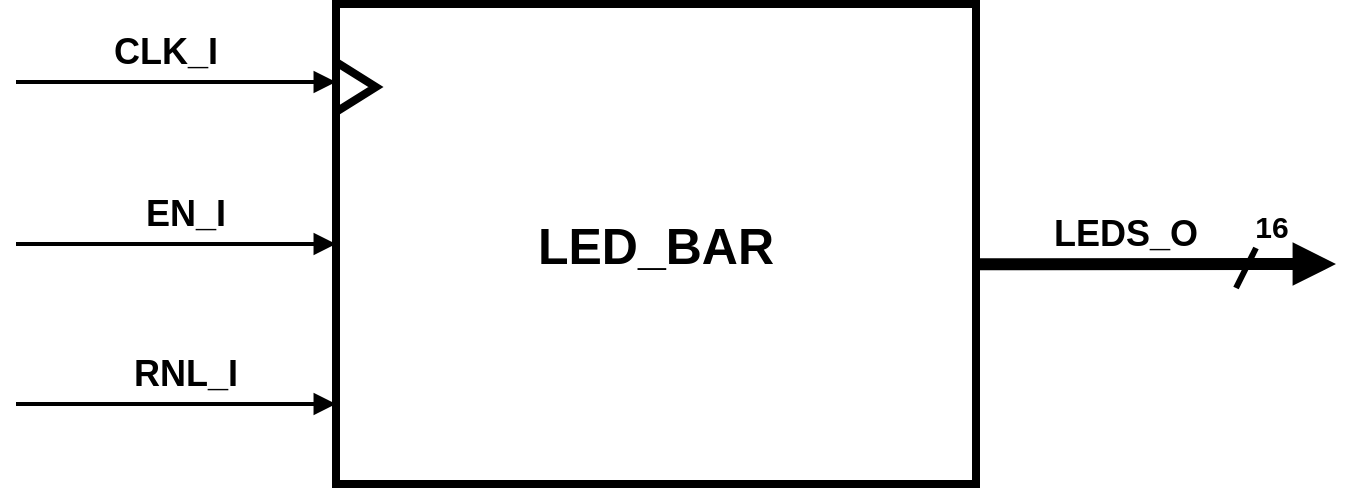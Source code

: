 <mxfile version="22.1.2" type="device">
  <diagram name="Page-1" id="utqeK0IEWmkn4AjvFvEs">
    <mxGraphModel dx="1195" dy="737" grid="1" gridSize="10" guides="1" tooltips="1" connect="1" arrows="1" fold="1" page="1" pageScale="1" pageWidth="850" pageHeight="1100" math="0" shadow="0">
      <root>
        <mxCell id="0" />
        <mxCell id="1" parent="0" />
        <mxCell id="5VDuDC89A9lGZ3pBvE5i-1" value="&lt;font size=&quot;1&quot; style=&quot;&quot;&gt;&lt;b style=&quot;font-size: 25px;&quot;&gt;LED_BAR&lt;/b&gt;&lt;/font&gt;" style="rounded=0;whiteSpace=wrap;html=1;strokeWidth=4;" vertex="1" parent="1">
          <mxGeometry x="240" y="280" width="320" height="240" as="geometry" />
        </mxCell>
        <mxCell id="5VDuDC89A9lGZ3pBvE5i-2" value="" style="endArrow=block;html=1;strokeWidth=2;endFill=1;rounded=0;" edge="1" parent="1">
          <mxGeometry width="50" height="50" relative="1" as="geometry">
            <mxPoint x="80" y="400" as="sourcePoint" />
            <mxPoint x="240" y="400" as="targetPoint" />
          </mxGeometry>
        </mxCell>
        <mxCell id="5VDuDC89A9lGZ3pBvE5i-3" value="" style="endArrow=block;html=1;strokeWidth=2;endFill=1;rounded=0;" edge="1" parent="1">
          <mxGeometry width="50" height="50" relative="1" as="geometry">
            <mxPoint x="80" y="319" as="sourcePoint" />
            <mxPoint x="240" y="319" as="targetPoint" />
          </mxGeometry>
        </mxCell>
        <mxCell id="5VDuDC89A9lGZ3pBvE5i-4" value="&lt;font size=&quot;1&quot; style=&quot;&quot;&gt;&lt;b style=&quot;font-size: 18px;&quot;&gt;CLK_I&lt;/b&gt;&lt;/font&gt;" style="text;html=1;strokeColor=none;fillColor=none;align=center;verticalAlign=middle;whiteSpace=wrap;rounded=0;fontSize=16;" vertex="1" parent="1">
          <mxGeometry x="120" y="289" width="70" height="30" as="geometry" />
        </mxCell>
        <mxCell id="5VDuDC89A9lGZ3pBvE5i-5" value="&lt;font size=&quot;1&quot; style=&quot;&quot;&gt;&lt;b style=&quot;font-size: 18px;&quot;&gt;EN_I&lt;/b&gt;&lt;/font&gt;" style="text;html=1;strokeColor=none;fillColor=none;align=center;verticalAlign=middle;whiteSpace=wrap;rounded=0;fontSize=16;" vertex="1" parent="1">
          <mxGeometry x="130" y="370" width="70" height="30" as="geometry" />
        </mxCell>
        <mxCell id="5VDuDC89A9lGZ3pBvE5i-6" value="" style="triangle;whiteSpace=wrap;html=1;strokeWidth=4;" vertex="1" parent="1">
          <mxGeometry x="240" y="309" width="20" height="25" as="geometry" />
        </mxCell>
        <mxCell id="5VDuDC89A9lGZ3pBvE5i-65" value="" style="endArrow=block;html=1;strokeWidth=6;endFill=1;rounded=0;exitX=1.004;exitY=0.542;exitDx=0;exitDy=0;exitPerimeter=0;" edge="1" parent="1" source="5VDuDC89A9lGZ3pBvE5i-1">
          <mxGeometry width="50" height="50" relative="1" as="geometry">
            <mxPoint x="580" y="410" as="sourcePoint" />
            <mxPoint x="740" y="410" as="targetPoint" />
          </mxGeometry>
        </mxCell>
        <mxCell id="5VDuDC89A9lGZ3pBvE5i-66" value="&lt;font size=&quot;1&quot; style=&quot;&quot;&gt;&lt;b style=&quot;font-size: 18px;&quot;&gt;LEDS_O&lt;/b&gt;&lt;/font&gt;" style="text;html=1;strokeColor=none;fillColor=none;align=center;verticalAlign=middle;whiteSpace=wrap;rounded=0;fontSize=16;" vertex="1" parent="1">
          <mxGeometry x="600" y="380" width="70" height="30" as="geometry" />
        </mxCell>
        <mxCell id="5VDuDC89A9lGZ3pBvE5i-67" value="&lt;b style=&quot;&quot;&gt;&lt;sub style=&quot;&quot;&gt;&lt;font style=&quot;font-size: 15px;&quot;&gt;16&lt;/font&gt;&lt;/sub&gt;&lt;/b&gt;" style="text;html=1;strokeColor=none;fillColor=none;align=center;verticalAlign=middle;whiteSpace=wrap;rounded=0;fontSize=16;" vertex="1" parent="1">
          <mxGeometry x="698" y="378" width="20" height="22" as="geometry" />
        </mxCell>
        <mxCell id="5VDuDC89A9lGZ3pBvE5i-68" value="" style="endArrow=none;html=1;rounded=0;strokeWidth=3;" edge="1" parent="1">
          <mxGeometry width="50" height="50" relative="1" as="geometry">
            <mxPoint x="690" y="422" as="sourcePoint" />
            <mxPoint x="700" y="402" as="targetPoint" />
          </mxGeometry>
        </mxCell>
        <mxCell id="5VDuDC89A9lGZ3pBvE5i-69" value="" style="endArrow=block;html=1;strokeWidth=2;endFill=1;rounded=0;" edge="1" parent="1">
          <mxGeometry width="50" height="50" relative="1" as="geometry">
            <mxPoint x="80" y="480" as="sourcePoint" />
            <mxPoint x="240" y="480" as="targetPoint" />
          </mxGeometry>
        </mxCell>
        <mxCell id="5VDuDC89A9lGZ3pBvE5i-70" value="&lt;font size=&quot;1&quot; style=&quot;&quot;&gt;&lt;b style=&quot;font-size: 18px;&quot;&gt;RNL_I&lt;/b&gt;&lt;/font&gt;" style="text;html=1;strokeColor=none;fillColor=none;align=center;verticalAlign=middle;whiteSpace=wrap;rounded=0;fontSize=16;" vertex="1" parent="1">
          <mxGeometry x="130" y="450" width="70" height="30" as="geometry" />
        </mxCell>
      </root>
    </mxGraphModel>
  </diagram>
</mxfile>
